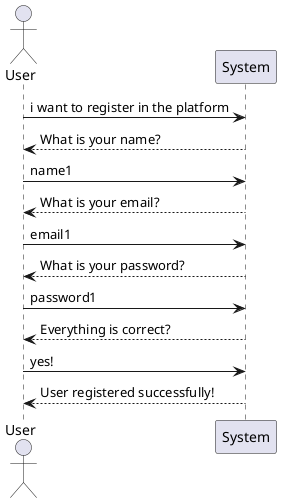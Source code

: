 @startuml

actor User

User -> System: i want to register in the platform
System --> User: What is your name?
User -> System: name1
System --> User: What is your email?
User -> System: email1
System --> User: What is your password?
User -> System: password1
System --> User: Everything is correct?
User -> System: yes!
System --> User: User registered successfully!

@enduml